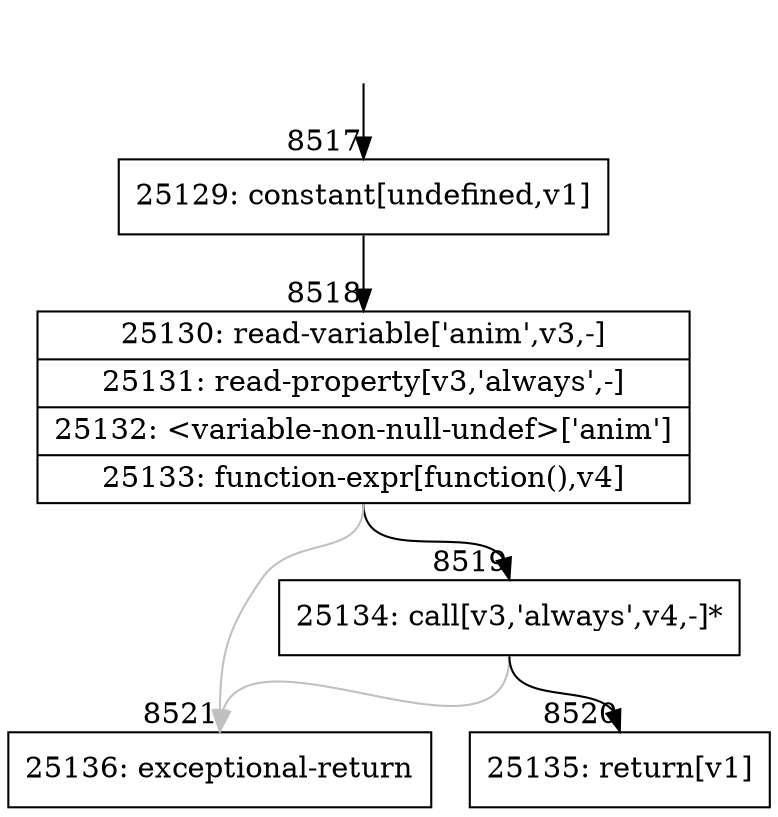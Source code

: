 digraph {
rankdir="TD"
BB_entry528[shape=none,label=""];
BB_entry528 -> BB8517 [tailport=s, headport=n, headlabel="    8517"]
BB8517 [shape=record label="{25129: constant[undefined,v1]}" ] 
BB8517 -> BB8518 [tailport=s, headport=n, headlabel="      8518"]
BB8518 [shape=record label="{25130: read-variable['anim',v3,-]|25131: read-property[v3,'always',-]|25132: \<variable-non-null-undef\>['anim']|25133: function-expr[function(),v4]}" ] 
BB8518 -> BB8519 [tailport=s, headport=n, headlabel="      8519"]
BB8518 -> BB8521 [tailport=s, headport=n, color=gray, headlabel="      8521"]
BB8519 [shape=record label="{25134: call[v3,'always',v4,-]*}" ] 
BB8519 -> BB8520 [tailport=s, headport=n, headlabel="      8520"]
BB8519 -> BB8521 [tailport=s, headport=n, color=gray]
BB8520 [shape=record label="{25135: return[v1]}" ] 
BB8521 [shape=record label="{25136: exceptional-return}" ] 
}
